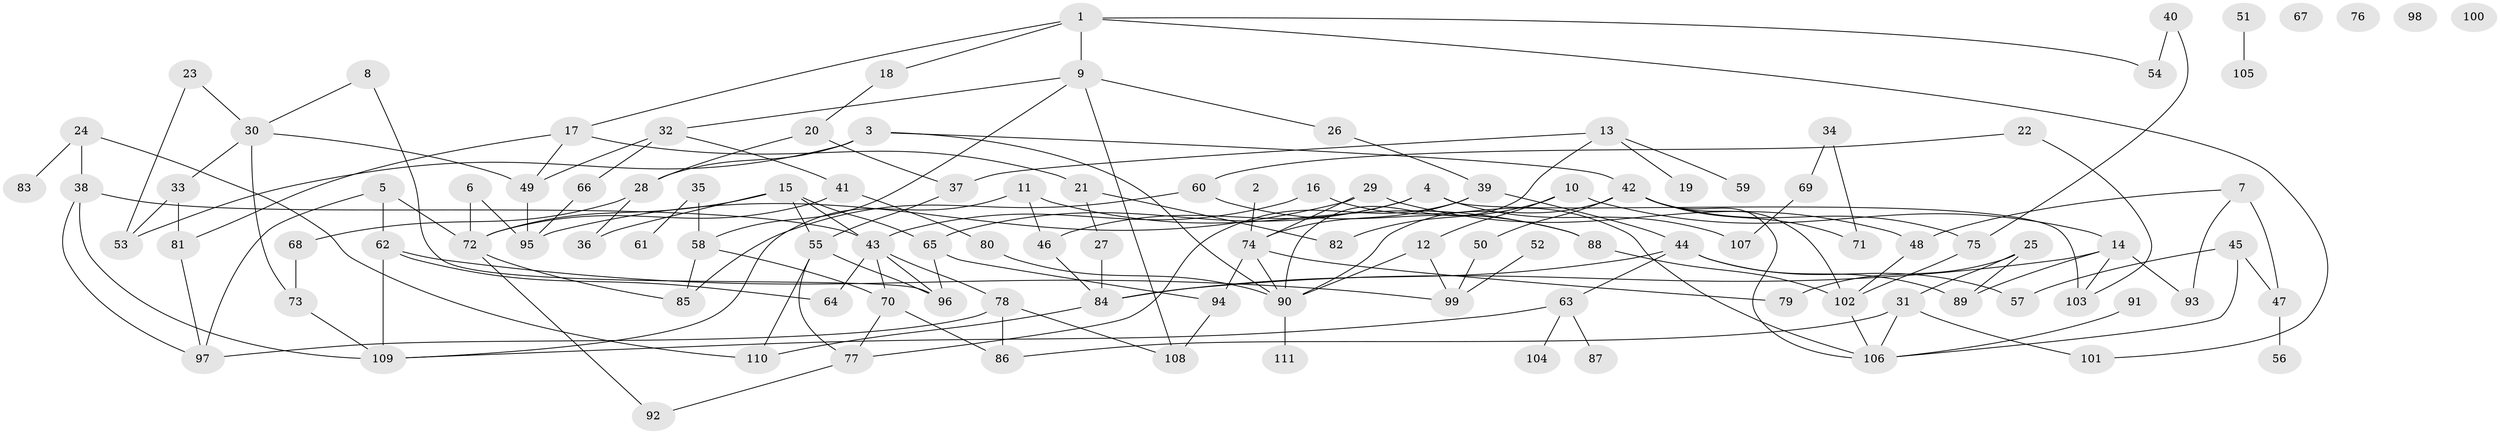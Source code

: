 // coarse degree distribution, {7: 0.06756756756756757, 8: 0.013513513513513514, 4: 0.17567567567567569, 3: 0.28378378378378377, 5: 0.10810810810810811, 11: 0.013513513513513514, 2: 0.20270270270270271, 1: 0.12162162162162163, 6: 0.013513513513513514}
// Generated by graph-tools (version 1.1) at 2025/48/03/04/25 22:48:00]
// undirected, 111 vertices, 165 edges
graph export_dot {
  node [color=gray90,style=filled];
  1;
  2;
  3;
  4;
  5;
  6;
  7;
  8;
  9;
  10;
  11;
  12;
  13;
  14;
  15;
  16;
  17;
  18;
  19;
  20;
  21;
  22;
  23;
  24;
  25;
  26;
  27;
  28;
  29;
  30;
  31;
  32;
  33;
  34;
  35;
  36;
  37;
  38;
  39;
  40;
  41;
  42;
  43;
  44;
  45;
  46;
  47;
  48;
  49;
  50;
  51;
  52;
  53;
  54;
  55;
  56;
  57;
  58;
  59;
  60;
  61;
  62;
  63;
  64;
  65;
  66;
  67;
  68;
  69;
  70;
  71;
  72;
  73;
  74;
  75;
  76;
  77;
  78;
  79;
  80;
  81;
  82;
  83;
  84;
  85;
  86;
  87;
  88;
  89;
  90;
  91;
  92;
  93;
  94;
  95;
  96;
  97;
  98;
  99;
  100;
  101;
  102;
  103;
  104;
  105;
  106;
  107;
  108;
  109;
  110;
  111;
  1 -- 9;
  1 -- 17;
  1 -- 18;
  1 -- 54;
  1 -- 101;
  2 -- 74;
  3 -- 28;
  3 -- 42;
  3 -- 53;
  3 -- 90;
  4 -- 46;
  4 -- 65;
  4 -- 103;
  4 -- 107;
  5 -- 62;
  5 -- 72;
  5 -- 97;
  6 -- 72;
  6 -- 95;
  7 -- 47;
  7 -- 48;
  7 -- 93;
  8 -- 30;
  8 -- 96;
  9 -- 26;
  9 -- 32;
  9 -- 58;
  9 -- 108;
  10 -- 12;
  10 -- 14;
  10 -- 82;
  11 -- 46;
  11 -- 88;
  11 -- 109;
  12 -- 90;
  12 -- 99;
  13 -- 19;
  13 -- 37;
  13 -- 59;
  13 -- 90;
  14 -- 84;
  14 -- 89;
  14 -- 93;
  14 -- 103;
  15 -- 36;
  15 -- 43;
  15 -- 55;
  15 -- 65;
  15 -- 72;
  16 -- 43;
  16 -- 106;
  17 -- 21;
  17 -- 49;
  17 -- 81;
  18 -- 20;
  20 -- 28;
  20 -- 37;
  21 -- 27;
  21 -- 82;
  22 -- 60;
  22 -- 103;
  23 -- 30;
  23 -- 53;
  24 -- 38;
  24 -- 83;
  24 -- 110;
  25 -- 31;
  25 -- 79;
  25 -- 89;
  26 -- 39;
  27 -- 84;
  28 -- 36;
  28 -- 68;
  29 -- 48;
  29 -- 74;
  29 -- 95;
  30 -- 33;
  30 -- 49;
  30 -- 73;
  31 -- 86;
  31 -- 101;
  31 -- 106;
  32 -- 41;
  32 -- 49;
  32 -- 66;
  33 -- 53;
  33 -- 81;
  34 -- 69;
  34 -- 71;
  35 -- 58;
  35 -- 61;
  37 -- 55;
  38 -- 43;
  38 -- 97;
  38 -- 109;
  39 -- 44;
  39 -- 74;
  39 -- 77;
  40 -- 54;
  40 -- 75;
  41 -- 72;
  41 -- 80;
  42 -- 50;
  42 -- 71;
  42 -- 75;
  42 -- 90;
  42 -- 102;
  42 -- 106;
  43 -- 64;
  43 -- 70;
  43 -- 78;
  43 -- 96;
  44 -- 57;
  44 -- 63;
  44 -- 84;
  44 -- 89;
  45 -- 47;
  45 -- 57;
  45 -- 106;
  46 -- 84;
  47 -- 56;
  48 -- 102;
  49 -- 95;
  50 -- 99;
  51 -- 105;
  52 -- 99;
  55 -- 77;
  55 -- 96;
  55 -- 110;
  58 -- 70;
  58 -- 85;
  60 -- 85;
  60 -- 88;
  62 -- 64;
  62 -- 99;
  62 -- 109;
  63 -- 87;
  63 -- 104;
  63 -- 109;
  65 -- 94;
  65 -- 96;
  66 -- 95;
  68 -- 73;
  69 -- 107;
  70 -- 77;
  70 -- 86;
  72 -- 85;
  72 -- 92;
  73 -- 109;
  74 -- 79;
  74 -- 90;
  74 -- 94;
  75 -- 102;
  77 -- 92;
  78 -- 86;
  78 -- 97;
  78 -- 108;
  80 -- 90;
  81 -- 97;
  84 -- 110;
  88 -- 102;
  90 -- 111;
  91 -- 106;
  94 -- 108;
  102 -- 106;
}
